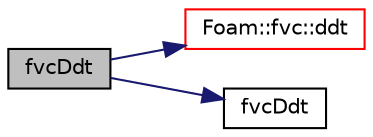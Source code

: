 digraph "fvcDdt"
{
  bgcolor="transparent";
  edge [fontname="Helvetica",fontsize="10",labelfontname="Helvetica",labelfontsize="10"];
  node [fontname="Helvetica",fontsize="10",shape=record];
  rankdir="LR";
  Node1 [label="fvcDdt",height=0.2,width=0.4,color="black", fillcolor="grey75", style="filled", fontcolor="black"];
  Node1 -> Node2 [color="midnightblue",fontsize="10",style="solid",fontname="Helvetica"];
  Node2 [label="Foam::fvc::ddt",height=0.2,width=0.4,color="red",URL="$a11009.html#a5dc871206ab86042756c8ccfdc5797ad"];
  Node1 -> Node3 [color="midnightblue",fontsize="10",style="solid",fontname="Helvetica"];
  Node3 [label="fvcDdt",height=0.2,width=0.4,color="black",URL="$a00156.html#a2b9a1541ce06c457e16e2cb676f67e46"];
}
